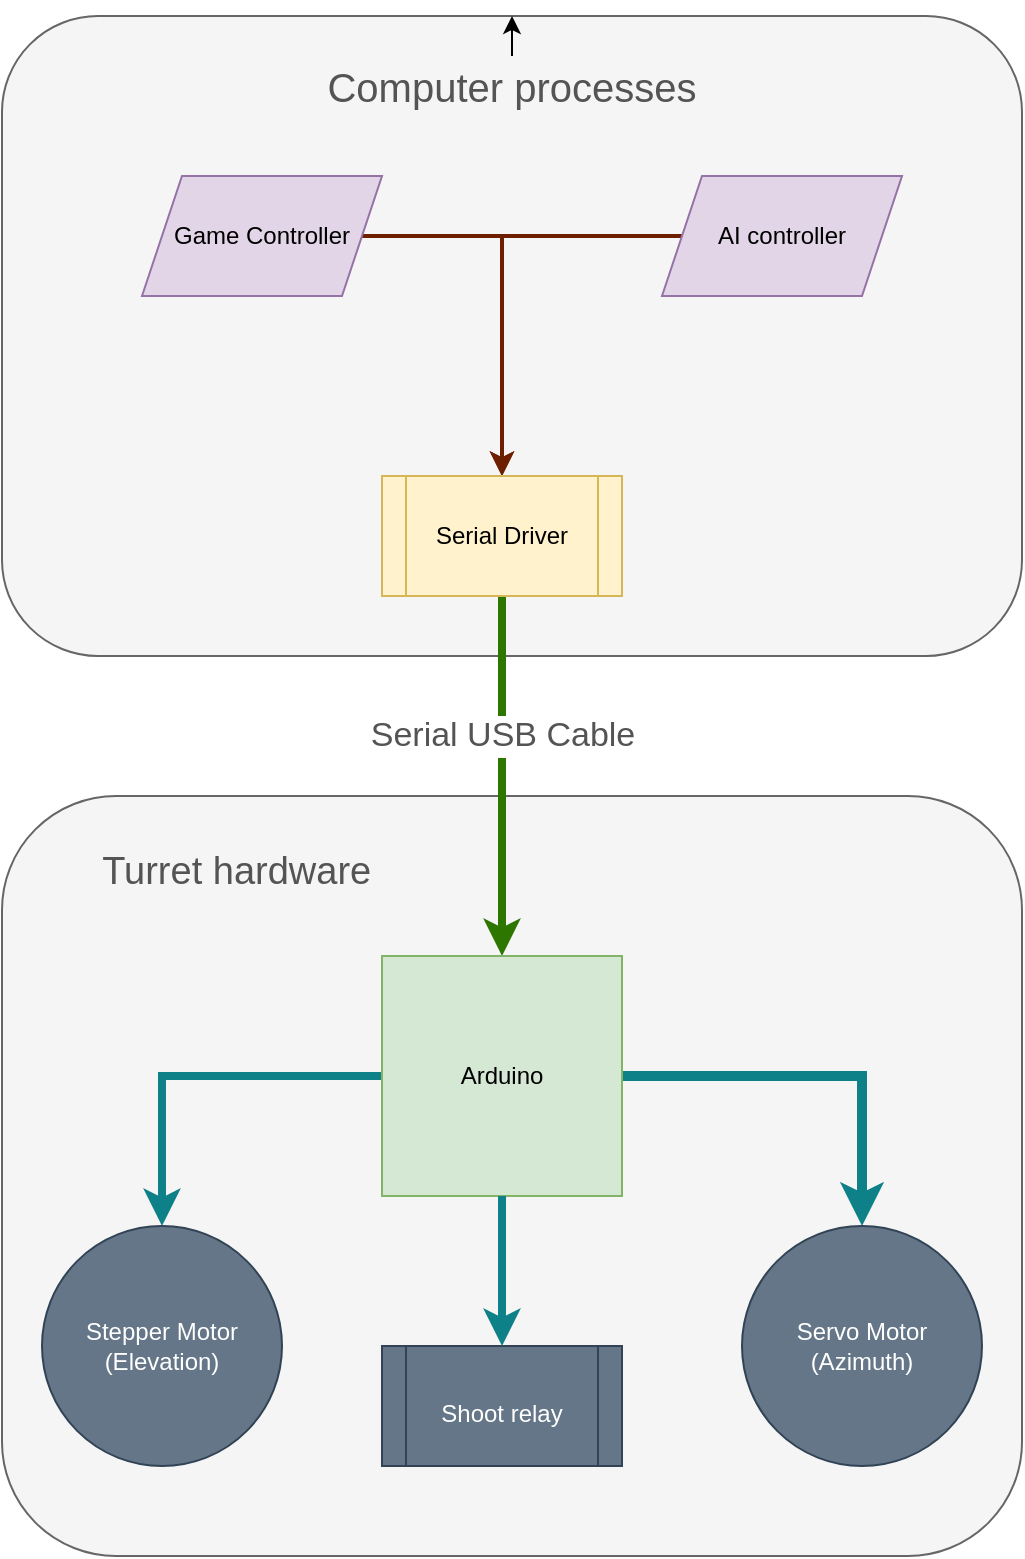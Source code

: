 <mxfile>
    <diagram name="Page-1" id="4Fe1I5dRGEgEyMsVQMym">
        <mxGraphModel dx="1058" dy="481" grid="1" gridSize="10" guides="1" tooltips="1" connect="1" arrows="1" fold="1" page="1" pageScale="1" pageWidth="827" pageHeight="1169" math="0" shadow="0">
            <root>
                <mxCell id="0"/>
                <mxCell id="1" parent="0"/>
                <mxCell id="6" value="" style="rounded=1;whiteSpace=wrap;html=1;fontSize=17;fontColor=#333333;fillColor=#f5f5f5;strokeColor=#666666;" vertex="1" parent="1">
                    <mxGeometry x="170" y="410" width="510" height="380" as="geometry"/>
                </mxCell>
                <mxCell id="2" value="" style="rounded=1;whiteSpace=wrap;html=1;fillColor=#f5f5f5;strokeColor=#666666;fontColor=#333333;" vertex="1" parent="1">
                    <mxGeometry x="170" y="20" width="510" height="320" as="geometry"/>
                </mxCell>
                <mxCell id="--uYEXLTz-bEyd3GHDbO-6" style="edgeStyle=orthogonalEdgeStyle;rounded=0;orthogonalLoop=1;jettySize=auto;html=1;entryX=0.5;entryY=0;entryDx=0;entryDy=0;fillColor=#a0522d;strokeColor=#6D1F00;strokeWidth=2;" parent="1" source="--uYEXLTz-bEyd3GHDbO-2" target="--uYEXLTz-bEyd3GHDbO-5" edge="1">
                    <mxGeometry relative="1" as="geometry">
                        <Array as="points">
                            <mxPoint x="420" y="130"/>
                        </Array>
                    </mxGeometry>
                </mxCell>
                <mxCell id="--uYEXLTz-bEyd3GHDbO-2" value="Game Controller" style="shape=parallelogram;perimeter=parallelogramPerimeter;whiteSpace=wrap;html=1;fixedSize=1;fillColor=#e1d5e7;strokeColor=#9673a6;fontColor=#000000;" parent="1" vertex="1">
                    <mxGeometry x="240" y="100" width="120" height="60" as="geometry"/>
                </mxCell>
                <mxCell id="--uYEXLTz-bEyd3GHDbO-7" style="edgeStyle=orthogonalEdgeStyle;rounded=0;orthogonalLoop=1;jettySize=auto;html=1;entryX=0.5;entryY=0;entryDx=0;entryDy=0;fillColor=#a0522d;strokeColor=#6D1F00;strokeWidth=2;" parent="1" source="--uYEXLTz-bEyd3GHDbO-3" target="--uYEXLTz-bEyd3GHDbO-5" edge="1">
                    <mxGeometry relative="1" as="geometry"/>
                </mxCell>
                <mxCell id="--uYEXLTz-bEyd3GHDbO-3" value="AI controller" style="shape=parallelogram;perimeter=parallelogramPerimeter;whiteSpace=wrap;html=1;fixedSize=1;fillColor=#e1d5e7;strokeColor=#9673a6;fontColor=#000000;" parent="1" vertex="1">
                    <mxGeometry x="500" y="100" width="120" height="60" as="geometry"/>
                </mxCell>
                <mxCell id="--uYEXLTz-bEyd3GHDbO-13" style="edgeStyle=orthogonalEdgeStyle;rounded=0;orthogonalLoop=1;jettySize=auto;html=1;entryX=0.5;entryY=0;entryDx=0;entryDy=0;fillColor=#60a917;strokeColor=#2D7600;strokeWidth=4;" parent="1" source="--uYEXLTz-bEyd3GHDbO-5" target="--uYEXLTz-bEyd3GHDbO-8" edge="1">
                    <mxGeometry relative="1" as="geometry"/>
                </mxCell>
                <mxCell id="5" value="Serial USB&amp;nbsp;Cable" style="edgeLabel;html=1;align=center;verticalAlign=middle;resizable=0;points=[];fontSize=17;fontColor=#545454;" vertex="1" connectable="0" parent="--uYEXLTz-bEyd3GHDbO-13">
                    <mxGeometry x="0.2" y="2" relative="1" as="geometry">
                        <mxPoint x="-2" y="-38" as="offset"/>
                    </mxGeometry>
                </mxCell>
                <mxCell id="--uYEXLTz-bEyd3GHDbO-5" value="Serial Driver" style="shape=process;whiteSpace=wrap;html=1;backgroundOutline=1;fillColor=#fff2cc;strokeColor=#d6b656;fontColor=#000000;" parent="1" vertex="1">
                    <mxGeometry x="360" y="250" width="120" height="60" as="geometry"/>
                </mxCell>
                <mxCell id="--uYEXLTz-bEyd3GHDbO-11" style="edgeStyle=orthogonalEdgeStyle;rounded=0;orthogonalLoop=1;jettySize=auto;html=1;entryX=0.5;entryY=0;entryDx=0;entryDy=0;fillColor=#b0e3e6;strokeColor=#0e8088;strokeWidth=4;" parent="1" source="--uYEXLTz-bEyd3GHDbO-8" target="--uYEXLTz-bEyd3GHDbO-9" edge="1">
                    <mxGeometry relative="1" as="geometry"/>
                </mxCell>
                <mxCell id="--uYEXLTz-bEyd3GHDbO-12" style="edgeStyle=orthogonalEdgeStyle;rounded=0;orthogonalLoop=1;jettySize=auto;html=1;entryX=0.5;entryY=0;entryDx=0;entryDy=0;strokeWidth=5;fillColor=#b0e3e6;strokeColor=#0e8088;" parent="1" source="--uYEXLTz-bEyd3GHDbO-8" target="--uYEXLTz-bEyd3GHDbO-10" edge="1">
                    <mxGeometry relative="1" as="geometry"/>
                </mxCell>
                <mxCell id="--uYEXLTz-bEyd3GHDbO-8" value="Arduino" style="whiteSpace=wrap;html=1;aspect=fixed;fillColor=#d5e8d4;strokeColor=#82b366;fontColor=#000000;" parent="1" vertex="1">
                    <mxGeometry x="360" y="490" width="120" height="120" as="geometry"/>
                </mxCell>
                <mxCell id="--uYEXLTz-bEyd3GHDbO-9" value="Stepper Motor&lt;br&gt;(Elevation)" style="ellipse;whiteSpace=wrap;html=1;aspect=fixed;fillColor=#647687;fontColor=#ffffff;strokeColor=#314354;" parent="1" vertex="1">
                    <mxGeometry x="190" y="625" width="120" height="120" as="geometry"/>
                </mxCell>
                <mxCell id="--uYEXLTz-bEyd3GHDbO-10" value="Servo Motor&lt;br&gt;(Azimuth)" style="ellipse;whiteSpace=wrap;html=1;aspect=fixed;fillColor=#647687;fontColor=#ffffff;strokeColor=#314354;" parent="1" vertex="1">
                    <mxGeometry x="540" y="625" width="120" height="120" as="geometry"/>
                </mxCell>
                <mxCell id="4" style="edgeStyle=none;html=1;fontSize=17;fontColor=#545454;" edge="1" parent="1" source="3" target="2">
                    <mxGeometry relative="1" as="geometry"/>
                </mxCell>
                <mxCell id="3" value="&lt;font style=&quot;font-size: 20px;&quot; color=&quot;#545454&quot;&gt;Computer processes&lt;/font&gt;" style="text;html=1;strokeColor=none;fillColor=none;align=center;verticalAlign=middle;whiteSpace=wrap;rounded=0;fontSize=20;" vertex="1" parent="1">
                    <mxGeometry x="320" y="40" width="210" height="30" as="geometry"/>
                </mxCell>
                <mxCell id="7" value="Turret hardware&amp;nbsp;" style="text;html=1;strokeColor=none;fillColor=none;align=center;verticalAlign=middle;whiteSpace=wrap;rounded=0;fontSize=19;fontColor=#545454;" vertex="1" parent="1">
                    <mxGeometry x="210" y="430" width="160" height="35" as="geometry"/>
                </mxCell>
                <mxCell id="8" value="&lt;font style=&quot;font-size: 12px;&quot;&gt;Shoot relay&lt;/font&gt;" style="shape=process;whiteSpace=wrap;html=1;backgroundOutline=1;fontSize=20;fillColor=#647687;strokeColor=#314354;fontColor=#ffffff;" vertex="1" parent="1">
                    <mxGeometry x="360" y="685" width="120" height="60" as="geometry"/>
                </mxCell>
                <mxCell id="9" style="edgeStyle=orthogonalEdgeStyle;rounded=0;orthogonalLoop=1;jettySize=auto;html=1;fillColor=#b0e3e6;strokeColor=#0e8088;strokeWidth=4;exitX=0.5;exitY=1;exitDx=0;exitDy=0;" edge="1" parent="1" source="--uYEXLTz-bEyd3GHDbO-8" target="8">
                    <mxGeometry relative="1" as="geometry">
                        <mxPoint x="370" y="560" as="sourcePoint"/>
                        <mxPoint x="260" y="635" as="targetPoint"/>
                        <Array as="points"/>
                    </mxGeometry>
                </mxCell>
            </root>
        </mxGraphModel>
    </diagram>
</mxfile>